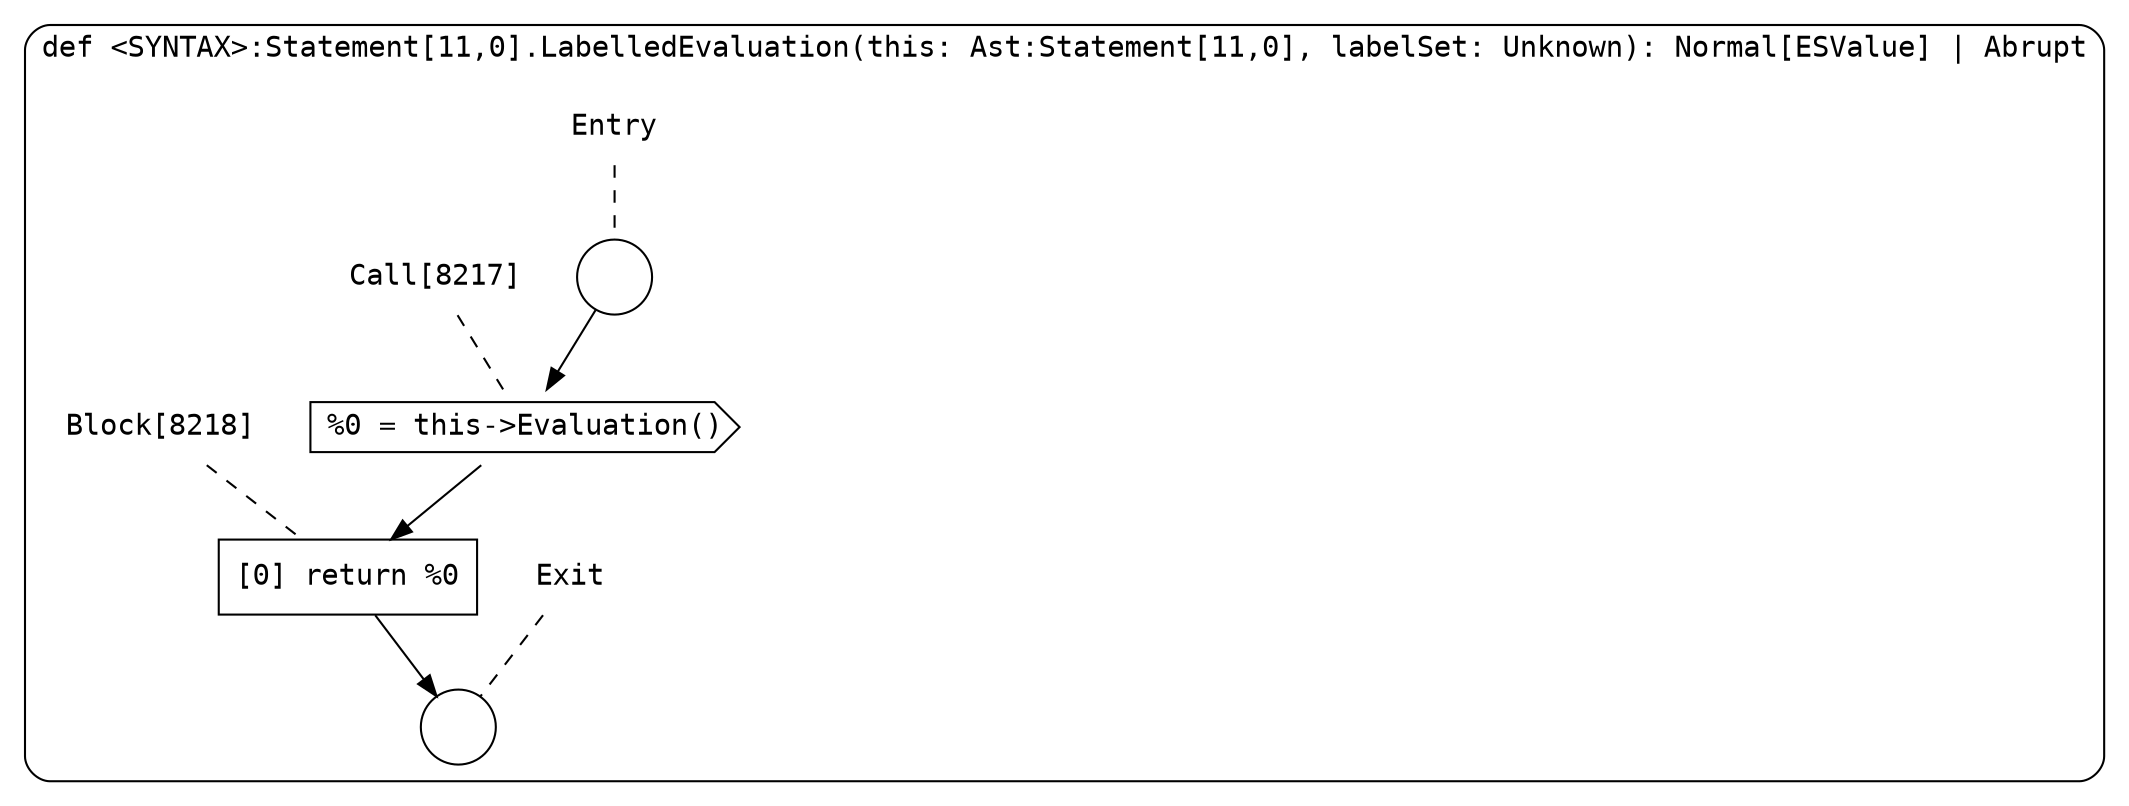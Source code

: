 digraph {
  graph [fontname = "Consolas"]
  node [fontname = "Consolas"]
  edge [fontname = "Consolas"]
  subgraph cluster1500 {
    label = "def <SYNTAX>:Statement[11,0].LabelledEvaluation(this: Ast:Statement[11,0], labelSet: Unknown): Normal[ESValue] | Abrupt"
    style = rounded
    cluster1500_entry_name [shape=none, label=<<font color="black">Entry</font>>]
    cluster1500_entry_name -> cluster1500_entry [arrowhead=none, color="black", style=dashed]
    cluster1500_entry [shape=circle label=" " color="black" fillcolor="white" style=filled]
    cluster1500_entry -> node8217 [color="black"]
    cluster1500_exit_name [shape=none, label=<<font color="black">Exit</font>>]
    cluster1500_exit_name -> cluster1500_exit [arrowhead=none, color="black", style=dashed]
    cluster1500_exit [shape=circle label=" " color="black" fillcolor="white" style=filled]
    node8217_name [shape=none, label=<<font color="black">Call[8217]</font>>]
    node8217_name -> node8217 [arrowhead=none, color="black", style=dashed]
    node8217 [shape=cds, label=<<font color="black">%0 = this-&gt;Evaluation()</font>> color="black" fillcolor="white", style=filled]
    node8217 -> node8218 [color="black"]
    node8218_name [shape=none, label=<<font color="black">Block[8218]</font>>]
    node8218_name -> node8218 [arrowhead=none, color="black", style=dashed]
    node8218 [shape=box, label=<<font color="black">[0] return %0<BR ALIGN="LEFT"/></font>> color="black" fillcolor="white", style=filled]
    node8218 -> cluster1500_exit [color="black"]
  }
}